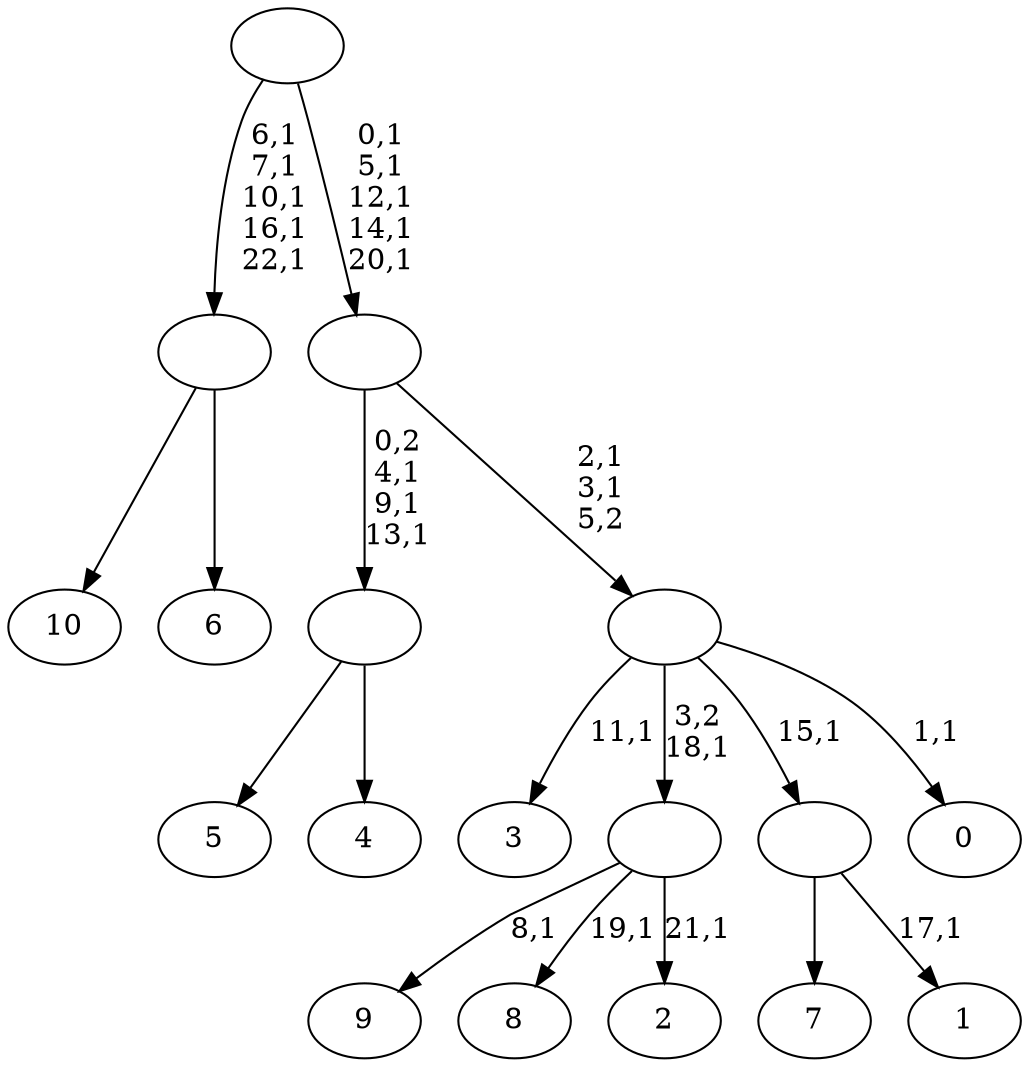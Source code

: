 digraph T {
	34 [label="10"]
	33 [label="9"]
	31 [label="8"]
	29 [label="7"]
	28 [label="6"]
	27 [label=""]
	22 [label="5"]
	21 [label="4"]
	20 [label=""]
	17 [label="3"]
	15 [label="2"]
	13 [label=""]
	12 [label="1"]
	10 [label=""]
	9 [label="0"]
	7 [label=""]
	5 [label=""]
	0 [label=""]
	27 -> 34 [label=""]
	27 -> 28 [label=""]
	20 -> 22 [label=""]
	20 -> 21 [label=""]
	13 -> 15 [label="21,1"]
	13 -> 31 [label="19,1"]
	13 -> 33 [label="8,1"]
	10 -> 12 [label="17,1"]
	10 -> 29 [label=""]
	7 -> 9 [label="1,1"]
	7 -> 17 [label="11,1"]
	7 -> 13 [label="3,2\n18,1"]
	7 -> 10 [label="15,1"]
	5 -> 7 [label="2,1\n3,1\n5,2"]
	5 -> 20 [label="0,2\n4,1\n9,1\n13,1"]
	0 -> 5 [label="0,1\n5,1\n12,1\n14,1\n20,1"]
	0 -> 27 [label="6,1\n7,1\n10,1\n16,1\n22,1"]
}
